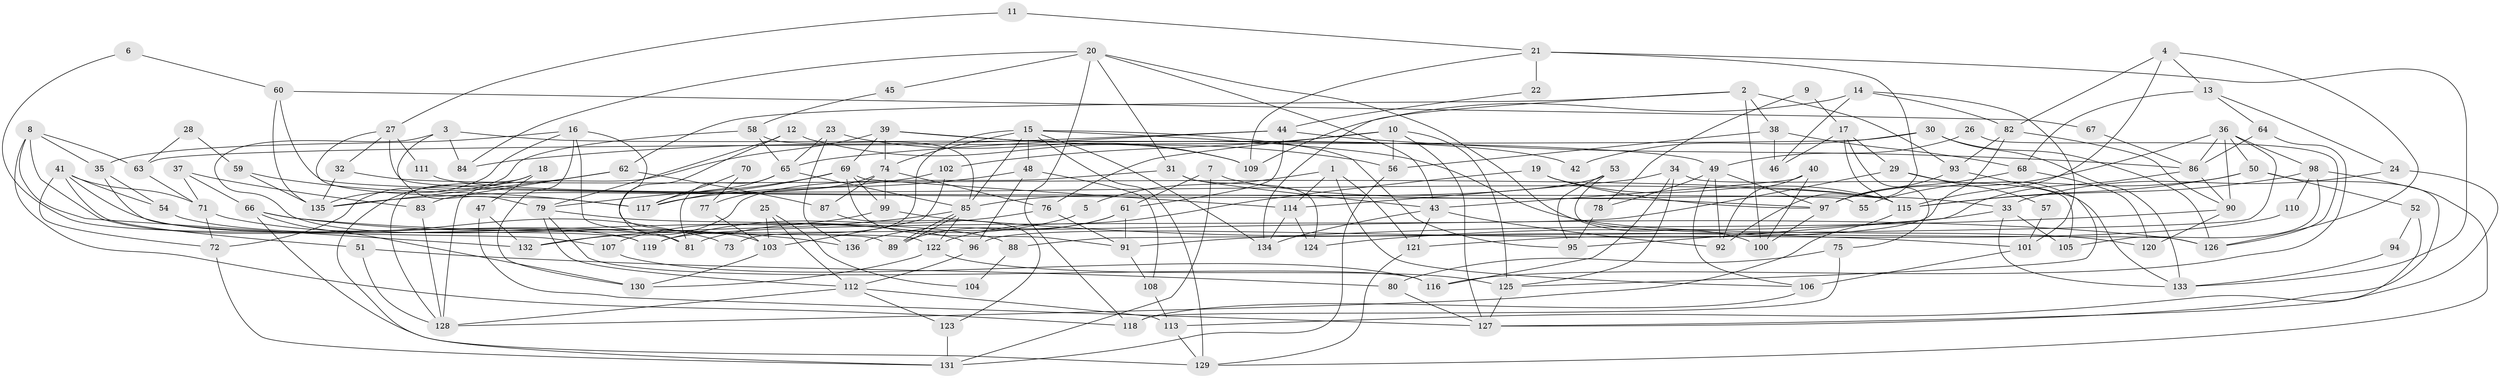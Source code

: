 // coarse degree distribution, {6: 0.1744186046511628, 7: 0.12790697674418605, 4: 0.1744186046511628, 2: 0.08139534883720931, 3: 0.18604651162790697, 5: 0.16279069767441862, 10: 0.023255813953488372, 8: 0.046511627906976744, 9: 0.011627906976744186, 12: 0.011627906976744186}
// Generated by graph-tools (version 1.1) at 2025/52/02/27/25 19:52:02]
// undirected, 136 vertices, 272 edges
graph export_dot {
graph [start="1"]
  node [color=gray90,style=filled];
  1;
  2;
  3;
  4;
  5;
  6;
  7;
  8;
  9;
  10;
  11;
  12;
  13;
  14;
  15;
  16;
  17;
  18;
  19;
  20;
  21;
  22;
  23;
  24;
  25;
  26;
  27;
  28;
  29;
  30;
  31;
  32;
  33;
  34;
  35;
  36;
  37;
  38;
  39;
  40;
  41;
  42;
  43;
  44;
  45;
  46;
  47;
  48;
  49;
  50;
  51;
  52;
  53;
  54;
  55;
  56;
  57;
  58;
  59;
  60;
  61;
  62;
  63;
  64;
  65;
  66;
  67;
  68;
  69;
  70;
  71;
  72;
  73;
  74;
  75;
  76;
  77;
  78;
  79;
  80;
  81;
  82;
  83;
  84;
  85;
  86;
  87;
  88;
  89;
  90;
  91;
  92;
  93;
  94;
  95;
  96;
  97;
  98;
  99;
  100;
  101;
  102;
  103;
  104;
  105;
  106;
  107;
  108;
  109;
  110;
  111;
  112;
  113;
  114;
  115;
  116;
  117;
  118;
  119;
  120;
  121;
  122;
  123;
  124;
  125;
  126;
  127;
  128;
  129;
  130;
  131;
  132;
  133;
  134;
  135;
  136;
  1 -- 121;
  1 -- 106;
  1 -- 5;
  1 -- 114;
  2 -- 93;
  2 -- 134;
  2 -- 38;
  2 -- 62;
  2 -- 100;
  3 -- 84;
  3 -- 79;
  3 -- 49;
  3 -- 103;
  4 -- 126;
  4 -- 82;
  4 -- 13;
  4 -- 115;
  5 -- 81;
  6 -- 60;
  6 -- 119;
  7 -- 33;
  7 -- 131;
  7 -- 61;
  8 -- 35;
  8 -- 132;
  8 -- 63;
  8 -- 118;
  8 -- 119;
  9 -- 78;
  9 -- 17;
  10 -- 127;
  10 -- 76;
  10 -- 56;
  10 -- 102;
  10 -- 125;
  11 -- 21;
  11 -- 27;
  12 -- 79;
  12 -- 81;
  12 -- 109;
  13 -- 68;
  13 -- 24;
  13 -- 64;
  14 -- 109;
  14 -- 82;
  14 -- 46;
  14 -- 101;
  15 -- 134;
  15 -- 85;
  15 -- 48;
  15 -- 73;
  15 -- 74;
  15 -- 95;
  15 -- 120;
  15 -- 129;
  16 -- 122;
  16 -- 89;
  16 -- 35;
  16 -- 130;
  16 -- 135;
  17 -- 115;
  17 -- 46;
  17 -- 29;
  17 -- 75;
  18 -- 131;
  18 -- 128;
  18 -- 47;
  19 -- 97;
  19 -- 115;
  19 -- 122;
  20 -- 118;
  20 -- 100;
  20 -- 31;
  20 -- 43;
  20 -- 45;
  20 -- 84;
  21 -- 92;
  21 -- 133;
  21 -- 22;
  21 -- 109;
  22 -- 44;
  23 -- 65;
  23 -- 109;
  23 -- 136;
  24 -- 127;
  24 -- 33;
  25 -- 112;
  25 -- 103;
  25 -- 104;
  26 -- 126;
  26 -- 49;
  27 -- 117;
  27 -- 32;
  27 -- 55;
  27 -- 111;
  28 -- 59;
  28 -- 63;
  29 -- 133;
  29 -- 57;
  29 -- 119;
  30 -- 126;
  30 -- 63;
  30 -- 42;
  30 -- 133;
  31 -- 124;
  31 -- 43;
  31 -- 132;
  32 -- 135;
  32 -- 115;
  33 -- 105;
  33 -- 124;
  33 -- 133;
  34 -- 114;
  34 -- 125;
  34 -- 105;
  34 -- 116;
  35 -- 54;
  35 -- 107;
  36 -- 98;
  36 -- 86;
  36 -- 50;
  36 -- 88;
  36 -- 90;
  36 -- 97;
  37 -- 83;
  37 -- 66;
  37 -- 71;
  38 -- 56;
  38 -- 46;
  38 -- 68;
  39 -- 69;
  39 -- 74;
  39 -- 42;
  39 -- 56;
  39 -- 128;
  40 -- 43;
  40 -- 92;
  40 -- 100;
  41 -- 72;
  41 -- 71;
  41 -- 51;
  41 -- 54;
  41 -- 81;
  43 -- 92;
  43 -- 121;
  43 -- 134;
  44 -- 86;
  44 -- 61;
  44 -- 65;
  44 -- 84;
  45 -- 58;
  47 -- 132;
  47 -- 127;
  48 -- 96;
  48 -- 108;
  48 -- 117;
  49 -- 97;
  49 -- 78;
  49 -- 92;
  49 -- 106;
  50 -- 115;
  50 -- 52;
  50 -- 55;
  50 -- 127;
  51 -- 80;
  51 -- 128;
  52 -- 113;
  52 -- 94;
  53 -- 85;
  53 -- 95;
  53 -- 126;
  54 -- 96;
  56 -- 131;
  57 -- 101;
  58 -- 85;
  58 -- 65;
  58 -- 72;
  59 -- 117;
  59 -- 135;
  60 -- 135;
  60 -- 97;
  60 -- 67;
  61 -- 91;
  61 -- 89;
  61 -- 136;
  62 -- 135;
  62 -- 83;
  62 -- 87;
  63 -- 71;
  64 -- 116;
  64 -- 86;
  65 -- 85;
  65 -- 81;
  65 -- 117;
  66 -- 136;
  66 -- 130;
  66 -- 126;
  66 -- 129;
  67 -- 86;
  68 -- 97;
  68 -- 120;
  69 -- 117;
  69 -- 99;
  69 -- 79;
  69 -- 91;
  69 -- 114;
  70 -- 117;
  70 -- 77;
  71 -- 72;
  71 -- 73;
  72 -- 131;
  74 -- 76;
  74 -- 77;
  74 -- 87;
  74 -- 99;
  75 -- 118;
  75 -- 80;
  76 -- 119;
  76 -- 91;
  77 -- 103;
  78 -- 95;
  79 -- 112;
  79 -- 88;
  79 -- 116;
  80 -- 127;
  82 -- 90;
  82 -- 93;
  82 -- 96;
  83 -- 128;
  85 -- 122;
  85 -- 89;
  85 -- 89;
  85 -- 132;
  86 -- 90;
  86 -- 95;
  87 -- 123;
  88 -- 104;
  90 -- 120;
  90 -- 91;
  91 -- 108;
  93 -- 125;
  93 -- 97;
  94 -- 133;
  96 -- 112;
  97 -- 100;
  98 -- 129;
  98 -- 115;
  98 -- 105;
  98 -- 110;
  99 -- 107;
  99 -- 101;
  101 -- 106;
  102 -- 103;
  102 -- 135;
  103 -- 130;
  106 -- 118;
  107 -- 116;
  108 -- 113;
  110 -- 121;
  111 -- 115;
  112 -- 128;
  112 -- 113;
  112 -- 123;
  113 -- 129;
  114 -- 124;
  114 -- 134;
  115 -- 128;
  121 -- 129;
  122 -- 125;
  122 -- 130;
  123 -- 131;
  125 -- 127;
}
